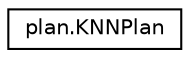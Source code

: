 digraph "Graphical Class Hierarchy"
{
 // LATEX_PDF_SIZE
  edge [fontname="Helvetica",fontsize="10",labelfontname="Helvetica",labelfontsize="10"];
  node [fontname="Helvetica",fontsize="10",shape=record];
  rankdir="LR";
  Node0 [label="plan.KNNPlan",height=0.2,width=0.4,color="black", fillcolor="white", style="filled",URL="$classplan_1_1KNNPlan.html",tooltip=" "];
}
